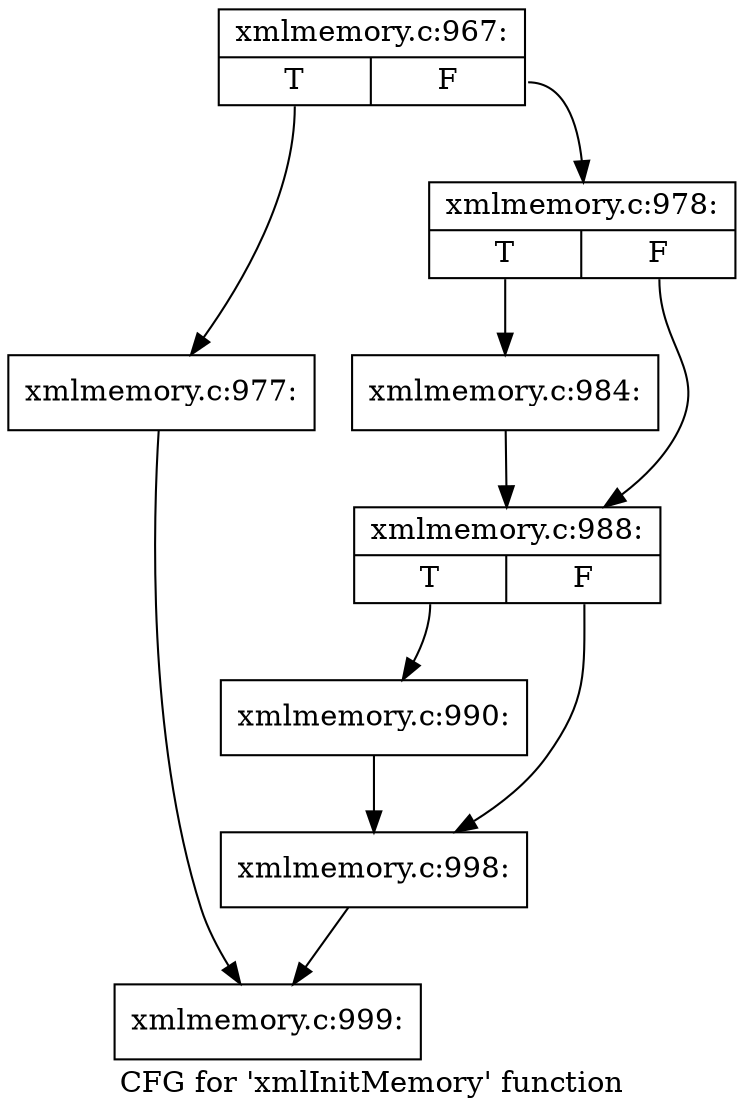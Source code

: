 digraph "CFG for 'xmlInitMemory' function" {
	label="CFG for 'xmlInitMemory' function";

	Node0x5650c3f07d90 [shape=record,label="{xmlmemory.c:967:|{<s0>T|<s1>F}}"];
	Node0x5650c3f07d90:s0 -> Node0x5650c3f07090;
	Node0x5650c3f07d90:s1 -> Node0x5650c3ee0eb0;
	Node0x5650c3f07090 [shape=record,label="{xmlmemory.c:977:}"];
	Node0x5650c3f07090 -> Node0x5650c3f07d40;
	Node0x5650c3ee0eb0 [shape=record,label="{xmlmemory.c:978:|{<s0>T|<s1>F}}"];
	Node0x5650c3ee0eb0:s0 -> Node0x5650c3f08020;
	Node0x5650c3ee0eb0:s1 -> Node0x5650c3f08e60;
	Node0x5650c3f08020 [shape=record,label="{xmlmemory.c:984:}"];
	Node0x5650c3f08020 -> Node0x5650c3f08e60;
	Node0x5650c3f08e60 [shape=record,label="{xmlmemory.c:988:|{<s0>T|<s1>F}}"];
	Node0x5650c3f08e60:s0 -> Node0x5650c3f0b110;
	Node0x5650c3f08e60:s1 -> Node0x5650c3f0b160;
	Node0x5650c3f0b110 [shape=record,label="{xmlmemory.c:990:}"];
	Node0x5650c3f0b110 -> Node0x5650c3f0b160;
	Node0x5650c3f0b160 [shape=record,label="{xmlmemory.c:998:}"];
	Node0x5650c3f0b160 -> Node0x5650c3f07d40;
	Node0x5650c3f07d40 [shape=record,label="{xmlmemory.c:999:}"];
}
